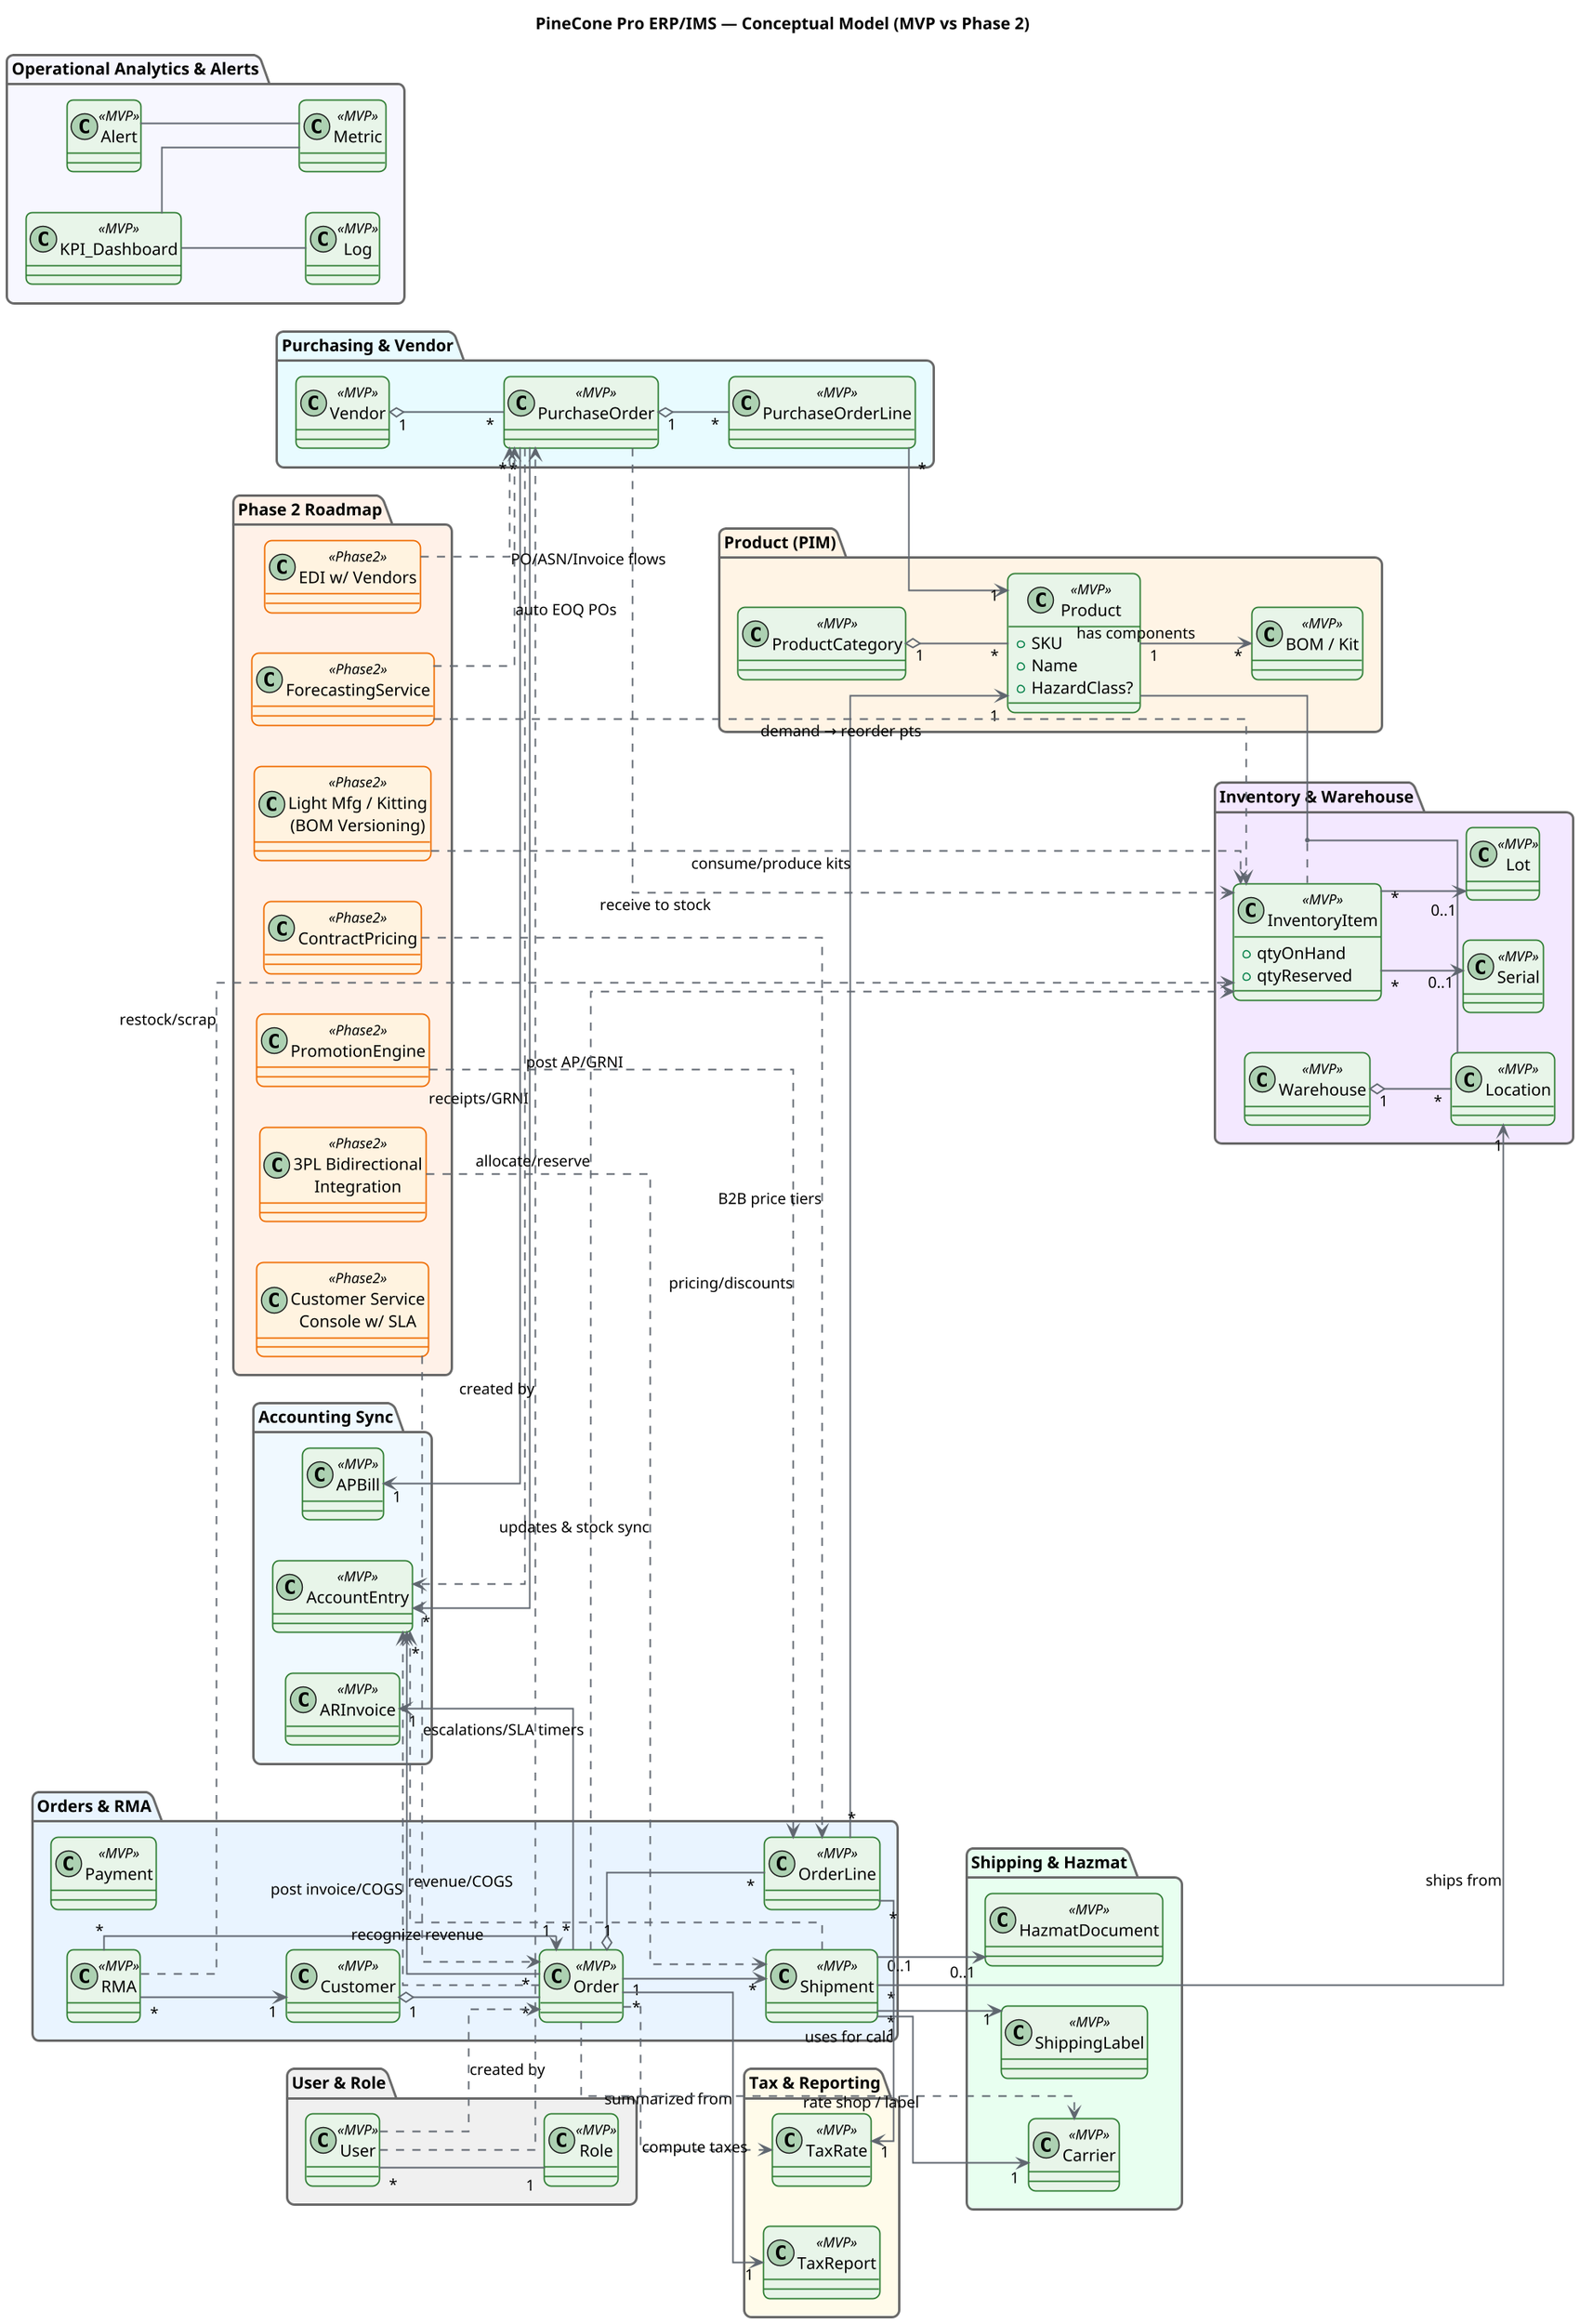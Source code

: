 @startuml PineCone Pro ERP/IMS — Conceptual Model
left to right direction
skinparam linetype ortho 

' ---------- Styling ----------
!theme vibrant
title PineCone Pro ERP/IMS — Conceptual Model (MVP vs Phase 2)

skinparam shadowing false
skinparam roundcorner 12
skinparam dpi 140
skinparam ArrowColor #606770
skinparam ArrowThickness 1.3
skinparam PackageBorderThickness 2
skinparam ClassBorderThickness 1.2
skinparam linetype ortho

' Stereotype colors
skinparam class<<MVP>> {
  BackgroundColor #E8F5E9
  BorderColor #2E7D32
}
skinparam class<<Phase2>> {
  BackgroundColor #FFF3E0
  BorderColor #EF6C00
}

' ---------------------------------------------------------
' Product Information Management (PIM)
' ---------------------------------------------------------
package "Product (PIM)" #FFF4E5 {
  class Product <<MVP>> {
    + SKU
    + Name
    + HazardClass?
  }
  class ProductCategory <<MVP>>
  class KitBundle as "BOM / Kit" <<MVP>>
  ProductCategory "1" o-- "*" Product
  Product "1" -down-> "*" KitBundle : has components
}

' ---------------------------------------------------------
' Inventory & Warehouse
' ---------------------------------------------------------
package "Inventory & Warehouse" #F3E8FF {
  class Warehouse <<MVP>>
  class Location <<MVP>>
  class InventoryItem <<MVP>> {
    + qtyOnHand
    + qtyReserved
  }
  class Lot <<MVP>>
  class Serial <<MVP>>

  Warehouse "1" o-- "*" Location
  (Product, Location) .. InventoryItem

  InventoryItem "*" --> "0..1" Lot
  InventoryItem "*" --> "0..1" Serial
}

' ---------------------------------------------------------
' Orders & RMA
' ---------------------------------------------------------
package "Orders & RMA" #E9F4FF {
  class Customer <<MVP>>
  class Order <<MVP>>
  class OrderLine <<MVP>>
  class Payment <<MVP>>
  class Shipment <<MVP>>
  class RMA <<MVP>>

  Customer "1" o-- "*" Order
  Order "1" o-- "*" OrderLine
  OrderLine "*" --> "1" Product
  Order "1" --> "*" Shipment
  Shipment "*" --> "1" Location : ships from
  RMA "*" --> "1" Order
  RMA "*" --> "1" Customer
}

' ---------------------------------------------------------
' Purchasing & Vendor
' ---------------------------------------------------------
package "Purchasing & Vendor" #E8FBFF {
  class Vendor <<MVP>>
  class PurchaseOrder <<MVP>>
  class PurchaseOrderLine <<MVP>>

  Vendor "1" o-- "*" PurchaseOrder
  PurchaseOrder "1" o-- "*" PurchaseOrderLine
  PurchaseOrderLine "*" --> "1" Product
}

' ---------------------------------------------------------
' Shipping & Hazmat
' ---------------------------------------------------------
package "Shipping & Hazmat" #E8FFF0 {
  class Carrier <<MVP>>
  class ShippingLabel <<MVP>>
  class HazmatDocument <<MVP>>

  Shipment "*" --> "1" Carrier
  Shipment "1" --> "1" ShippingLabel
  Shipment "0..1" --> "0..1" HazmatDocument
}

' ---------------------------------------------------------
' Tax & Reporting
' ---------------------------------------------------------
package "Tax & Reporting" #FFFBEA {
  class TaxRate <<MVP>>
  class TaxReport <<MVP>>
  OrderLine "*" --> "1" TaxRate : uses for calc
  TaxReport "1" <-- "*" Order : summarized from
}

' ---------------------------------------------------------
' Accounting Sync
' ---------------------------------------------------------
package "Accounting Sync" #F0F9FF {
  class AccountEntry <<MVP>>
  class APBill <<MVP>>
  class ARInvoice <<MVP>>

  AccountEntry "*" <-- "*" Order : revenue/COGS
  AccountEntry "*" <-- "*" PurchaseOrder : receipts/GRNI
  APBill "1" <-- "*" PurchaseOrder
  ARInvoice "1" <-- "*" Order
}

' ---------------------------------------------------------
' Analytics & Alerts
' ---------------------------------------------------------
package "Operational Analytics & Alerts" #F7F7FF {
  class Metric <<MVP>>
  class Log <<MVP>>
  class Alert <<MVP>>
  class KPI_Dashboard <<MVP>>

  KPI_Dashboard -- Metric
  KPI_Dashboard -- Log
  Alert -- Metric
}

' ---------------------------------------------------------
' User & Role
' ---------------------------------------------------------
package "User & Role" #F0F0F0 {
    class User <<MVP>>
    class Role <<MVP>>
    User "*" -- "1" Role
}

' ---------------------------------------------------------
' Cross-module dependencies (conceptual)
' ---------------------------------------------------------
Order ..> InventoryItem : allocate/reserve
Order ..> TaxRate : compute taxes
Order ..> Carrier : rate shop / label
Order ..> AccountEntry : post invoice/COGS
PurchaseOrder ..> InventoryItem : receive to stock
PurchaseOrder ..> AccountEntry : post AP/GRNI
RMA ..> InventoryItem : restock/scrap
Shipment ..> AccountEntry : recognize revenue
User ..> Order : created by
User ..> PurchaseOrder : created by

' ---------------------------------------------------------
' Phase 2 roadmap
' ---------------------------------------------------------
package "Phase 2 Roadmap" #FFF1E8 {
  class ForecastingService <<Phase2>>
  class PromotionEngine <<Phase2>>
  class ContractPricing <<Phase2>>
  class LightManufacturing as "Light Mfg / Kitting\n(BOM Versioning)" <<Phase2>>
  class Integration3PL as "3PL Bidirectional\nIntegration" <<Phase2>>
  class CSRConsole as "Customer Service\nConsole w/ SLA" <<Phase2>>
  class EDIConnector as "EDI w/ Vendors" <<Phase2>>

  ForecastingService ..> InventoryItem : demand → reorder pts
  ForecastingService ..> PurchaseOrder : auto EOQ POs
  PromotionEngine ..> OrderLine : pricing/discounts
  ContractPricing ..> OrderLine : B2B price tiers
  LightManufacturing ..> InventoryItem : consume/produce kits
  Integration3PL ..> Shipment : updates & stock sync
  CSRConsole ..> Order : escalations/SLA timers
  EDIConnector ..> PurchaseOrder : PO/ASN/Invoice flows
}
@enduml
